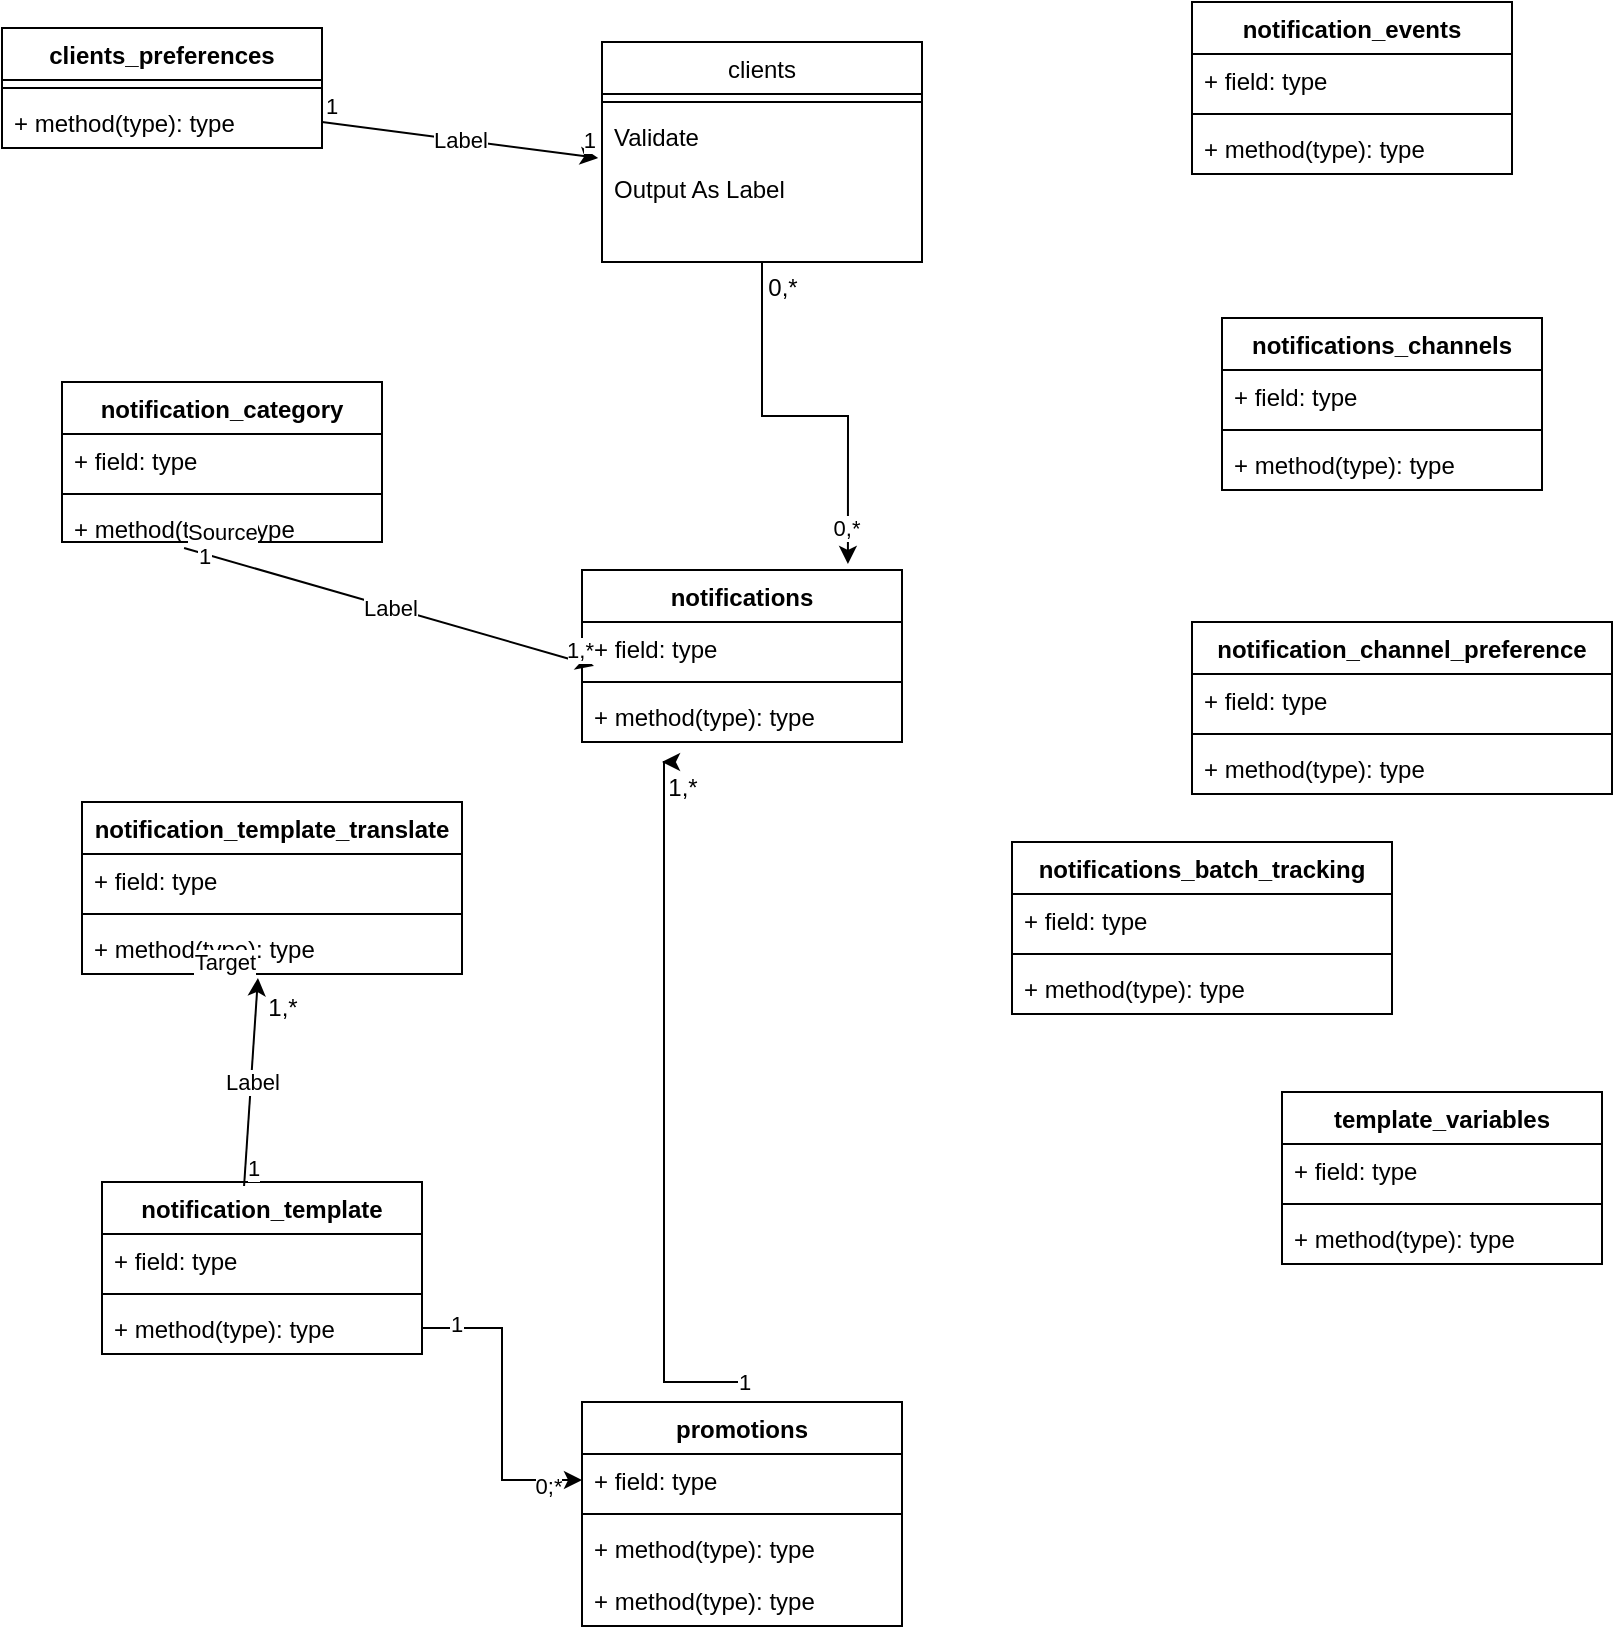 <mxfile version="26.2.2">
  <diagram id="C5RBs43oDa-KdzZeNtuy" name="Page-1">
    <mxGraphModel dx="977" dy="721" grid="1" gridSize="10" guides="1" tooltips="1" connect="1" arrows="1" fold="1" page="1" pageScale="1" pageWidth="827" pageHeight="1169" math="0" shadow="0">
      <root>
        <mxCell id="WIyWlLk6GJQsqaUBKTNV-0" />
        <mxCell id="WIyWlLk6GJQsqaUBKTNV-1" parent="WIyWlLk6GJQsqaUBKTNV-0" />
        <mxCell id="zkfFHV4jXpPFQw0GAbJ--17" value="clients" style="swimlane;fontStyle=0;align=center;verticalAlign=top;childLayout=stackLayout;horizontal=1;startSize=26;horizontalStack=0;resizeParent=1;resizeLast=0;collapsible=1;marginBottom=0;rounded=0;shadow=0;strokeWidth=1;" parent="WIyWlLk6GJQsqaUBKTNV-1" vertex="1">
          <mxGeometry x="300" y="60" width="160" height="110" as="geometry">
            <mxRectangle x="550" y="140" width="160" height="26" as="alternateBounds" />
          </mxGeometry>
        </mxCell>
        <mxCell id="zkfFHV4jXpPFQw0GAbJ--23" value="" style="line;html=1;strokeWidth=1;align=left;verticalAlign=middle;spacingTop=-1;spacingLeft=3;spacingRight=3;rotatable=0;labelPosition=right;points=[];portConstraint=eastwest;" parent="zkfFHV4jXpPFQw0GAbJ--17" vertex="1">
          <mxGeometry y="26" width="160" height="8" as="geometry" />
        </mxCell>
        <mxCell id="zkfFHV4jXpPFQw0GAbJ--24" value="Validate" style="text;align=left;verticalAlign=top;spacingLeft=4;spacingRight=4;overflow=hidden;rotatable=0;points=[[0,0.5],[1,0.5]];portConstraint=eastwest;" parent="zkfFHV4jXpPFQw0GAbJ--17" vertex="1">
          <mxGeometry y="34" width="160" height="26" as="geometry" />
        </mxCell>
        <mxCell id="zkfFHV4jXpPFQw0GAbJ--25" value="Output As Label" style="text;align=left;verticalAlign=top;spacingLeft=4;spacingRight=4;overflow=hidden;rotatable=0;points=[[0,0.5],[1,0.5]];portConstraint=eastwest;" parent="zkfFHV4jXpPFQw0GAbJ--17" vertex="1">
          <mxGeometry y="60" width="160" height="26" as="geometry" />
        </mxCell>
        <mxCell id="aik0vKRso0ptsvDauwby-0" value="clients_preferences" style="swimlane;fontStyle=1;align=center;verticalAlign=top;childLayout=stackLayout;horizontal=1;startSize=26;horizontalStack=0;resizeParent=1;resizeParentMax=0;resizeLast=0;collapsible=1;marginBottom=0;whiteSpace=wrap;html=1;" vertex="1" parent="WIyWlLk6GJQsqaUBKTNV-1">
          <mxGeometry y="53" width="160" height="60" as="geometry" />
        </mxCell>
        <mxCell id="aik0vKRso0ptsvDauwby-2" value="" style="line;strokeWidth=1;fillColor=none;align=left;verticalAlign=middle;spacingTop=-1;spacingLeft=3;spacingRight=3;rotatable=0;labelPosition=right;points=[];portConstraint=eastwest;strokeColor=inherit;" vertex="1" parent="aik0vKRso0ptsvDauwby-0">
          <mxGeometry y="26" width="160" height="8" as="geometry" />
        </mxCell>
        <mxCell id="aik0vKRso0ptsvDauwby-3" value="+ method(type): type" style="text;strokeColor=none;fillColor=none;align=left;verticalAlign=top;spacingLeft=4;spacingRight=4;overflow=hidden;rotatable=0;points=[[0,0.5],[1,0.5]];portConstraint=eastwest;whiteSpace=wrap;html=1;" vertex="1" parent="aik0vKRso0ptsvDauwby-0">
          <mxGeometry y="34" width="160" height="26" as="geometry" />
        </mxCell>
        <mxCell id="aik0vKRso0ptsvDauwby-5" value="notification_template" style="swimlane;fontStyle=1;align=center;verticalAlign=top;childLayout=stackLayout;horizontal=1;startSize=26;horizontalStack=0;resizeParent=1;resizeParentMax=0;resizeLast=0;collapsible=1;marginBottom=0;whiteSpace=wrap;html=1;" vertex="1" parent="WIyWlLk6GJQsqaUBKTNV-1">
          <mxGeometry x="50" y="630" width="160" height="86" as="geometry" />
        </mxCell>
        <mxCell id="aik0vKRso0ptsvDauwby-6" value="+ field: type" style="text;strokeColor=none;fillColor=none;align=left;verticalAlign=top;spacingLeft=4;spacingRight=4;overflow=hidden;rotatable=0;points=[[0,0.5],[1,0.5]];portConstraint=eastwest;whiteSpace=wrap;html=1;" vertex="1" parent="aik0vKRso0ptsvDauwby-5">
          <mxGeometry y="26" width="160" height="26" as="geometry" />
        </mxCell>
        <mxCell id="aik0vKRso0ptsvDauwby-7" value="" style="line;strokeWidth=1;fillColor=none;align=left;verticalAlign=middle;spacingTop=-1;spacingLeft=3;spacingRight=3;rotatable=0;labelPosition=right;points=[];portConstraint=eastwest;strokeColor=inherit;" vertex="1" parent="aik0vKRso0ptsvDauwby-5">
          <mxGeometry y="52" width="160" height="8" as="geometry" />
        </mxCell>
        <mxCell id="aik0vKRso0ptsvDauwby-8" value="+ method(type): type" style="text;strokeColor=none;fillColor=none;align=left;verticalAlign=top;spacingLeft=4;spacingRight=4;overflow=hidden;rotatable=0;points=[[0,0.5],[1,0.5]];portConstraint=eastwest;whiteSpace=wrap;html=1;" vertex="1" parent="aik0vKRso0ptsvDauwby-5">
          <mxGeometry y="60" width="160" height="26" as="geometry" />
        </mxCell>
        <mxCell id="aik0vKRso0ptsvDauwby-9" value="notification_template_translate" style="swimlane;fontStyle=1;align=center;verticalAlign=top;childLayout=stackLayout;horizontal=1;startSize=26;horizontalStack=0;resizeParent=1;resizeParentMax=0;resizeLast=0;collapsible=1;marginBottom=0;whiteSpace=wrap;html=1;" vertex="1" parent="WIyWlLk6GJQsqaUBKTNV-1">
          <mxGeometry x="40" y="440" width="190" height="86" as="geometry" />
        </mxCell>
        <mxCell id="aik0vKRso0ptsvDauwby-10" value="+ field: type" style="text;strokeColor=none;fillColor=none;align=left;verticalAlign=top;spacingLeft=4;spacingRight=4;overflow=hidden;rotatable=0;points=[[0,0.5],[1,0.5]];portConstraint=eastwest;whiteSpace=wrap;html=1;" vertex="1" parent="aik0vKRso0ptsvDauwby-9">
          <mxGeometry y="26" width="190" height="26" as="geometry" />
        </mxCell>
        <mxCell id="aik0vKRso0ptsvDauwby-11" value="" style="line;strokeWidth=1;fillColor=none;align=left;verticalAlign=middle;spacingTop=-1;spacingLeft=3;spacingRight=3;rotatable=0;labelPosition=right;points=[];portConstraint=eastwest;strokeColor=inherit;" vertex="1" parent="aik0vKRso0ptsvDauwby-9">
          <mxGeometry y="52" width="190" height="8" as="geometry" />
        </mxCell>
        <mxCell id="aik0vKRso0ptsvDauwby-12" value="+ method(type): type" style="text;strokeColor=none;fillColor=none;align=left;verticalAlign=top;spacingLeft=4;spacingRight=4;overflow=hidden;rotatable=0;points=[[0,0.5],[1,0.5]];portConstraint=eastwest;whiteSpace=wrap;html=1;" vertex="1" parent="aik0vKRso0ptsvDauwby-9">
          <mxGeometry y="60" width="190" height="26" as="geometry" />
        </mxCell>
        <mxCell id="aik0vKRso0ptsvDauwby-64" style="edgeStyle=orthogonalEdgeStyle;rounded=0;orthogonalLoop=1;jettySize=auto;html=1;" edge="1" parent="WIyWlLk6GJQsqaUBKTNV-1">
          <mxGeometry relative="1" as="geometry">
            <mxPoint x="330" y="420" as="targetPoint" />
            <mxPoint x="370" y="730" as="sourcePoint" />
            <Array as="points">
              <mxPoint x="331" y="730" />
            </Array>
          </mxGeometry>
        </mxCell>
        <mxCell id="aik0vKRso0ptsvDauwby-67" value="1" style="edgeLabel;html=1;align=center;verticalAlign=middle;resizable=0;points=[];" vertex="1" connectable="0" parent="aik0vKRso0ptsvDauwby-64">
          <mxGeometry x="-1" y="1" relative="1" as="geometry">
            <mxPoint x="1" y="-1" as="offset" />
          </mxGeometry>
        </mxCell>
        <mxCell id="aik0vKRso0ptsvDauwby-13" value="promotions" style="swimlane;fontStyle=1;align=center;verticalAlign=top;childLayout=stackLayout;horizontal=1;startSize=26;horizontalStack=0;resizeParent=1;resizeParentMax=0;resizeLast=0;collapsible=1;marginBottom=0;whiteSpace=wrap;html=1;" vertex="1" parent="WIyWlLk6GJQsqaUBKTNV-1">
          <mxGeometry x="290" y="740" width="160" height="112" as="geometry" />
        </mxCell>
        <mxCell id="aik0vKRso0ptsvDauwby-14" value="+ field: type" style="text;strokeColor=none;fillColor=none;align=left;verticalAlign=top;spacingLeft=4;spacingRight=4;overflow=hidden;rotatable=0;points=[[0,0.5],[1,0.5]];portConstraint=eastwest;whiteSpace=wrap;html=1;" vertex="1" parent="aik0vKRso0ptsvDauwby-13">
          <mxGeometry y="26" width="160" height="26" as="geometry" />
        </mxCell>
        <mxCell id="aik0vKRso0ptsvDauwby-15" value="" style="line;strokeWidth=1;fillColor=none;align=left;verticalAlign=middle;spacingTop=-1;spacingLeft=3;spacingRight=3;rotatable=0;labelPosition=right;points=[];portConstraint=eastwest;strokeColor=inherit;" vertex="1" parent="aik0vKRso0ptsvDauwby-13">
          <mxGeometry y="52" width="160" height="8" as="geometry" />
        </mxCell>
        <mxCell id="aik0vKRso0ptsvDauwby-16" value="+ method(type): type" style="text;strokeColor=none;fillColor=none;align=left;verticalAlign=top;spacingLeft=4;spacingRight=4;overflow=hidden;rotatable=0;points=[[0,0.5],[1,0.5]];portConstraint=eastwest;whiteSpace=wrap;html=1;" vertex="1" parent="aik0vKRso0ptsvDauwby-13">
          <mxGeometry y="60" width="160" height="26" as="geometry" />
        </mxCell>
        <mxCell id="aik0vKRso0ptsvDauwby-62" value="+ method(type): type" style="text;strokeColor=none;fillColor=none;align=left;verticalAlign=top;spacingLeft=4;spacingRight=4;overflow=hidden;rotatable=0;points=[[0,0.5],[1,0.5]];portConstraint=eastwest;whiteSpace=wrap;html=1;" vertex="1" parent="aik0vKRso0ptsvDauwby-13">
          <mxGeometry y="86" width="160" height="26" as="geometry" />
        </mxCell>
        <mxCell id="aik0vKRso0ptsvDauwby-17" value="notifications" style="swimlane;fontStyle=1;align=center;verticalAlign=top;childLayout=stackLayout;horizontal=1;startSize=26;horizontalStack=0;resizeParent=1;resizeParentMax=0;resizeLast=0;collapsible=1;marginBottom=0;whiteSpace=wrap;html=1;" vertex="1" parent="WIyWlLk6GJQsqaUBKTNV-1">
          <mxGeometry x="290" y="324" width="160" height="86" as="geometry" />
        </mxCell>
        <mxCell id="aik0vKRso0ptsvDauwby-18" value="+ field: type" style="text;strokeColor=none;fillColor=none;align=left;verticalAlign=top;spacingLeft=4;spacingRight=4;overflow=hidden;rotatable=0;points=[[0,0.5],[1,0.5]];portConstraint=eastwest;whiteSpace=wrap;html=1;" vertex="1" parent="aik0vKRso0ptsvDauwby-17">
          <mxGeometry y="26" width="160" height="26" as="geometry" />
        </mxCell>
        <mxCell id="aik0vKRso0ptsvDauwby-19" value="" style="line;strokeWidth=1;fillColor=none;align=left;verticalAlign=middle;spacingTop=-1;spacingLeft=3;spacingRight=3;rotatable=0;labelPosition=right;points=[];portConstraint=eastwest;strokeColor=inherit;" vertex="1" parent="aik0vKRso0ptsvDauwby-17">
          <mxGeometry y="52" width="160" height="8" as="geometry" />
        </mxCell>
        <mxCell id="aik0vKRso0ptsvDauwby-20" value="+ method(type): type" style="text;strokeColor=none;fillColor=none;align=left;verticalAlign=top;spacingLeft=4;spacingRight=4;overflow=hidden;rotatable=0;points=[[0,0.5],[1,0.5]];portConstraint=eastwest;whiteSpace=wrap;html=1;" vertex="1" parent="aik0vKRso0ptsvDauwby-17">
          <mxGeometry y="60" width="160" height="26" as="geometry" />
        </mxCell>
        <mxCell id="aik0vKRso0ptsvDauwby-21" value="notification_category" style="swimlane;fontStyle=1;align=center;verticalAlign=top;childLayout=stackLayout;horizontal=1;startSize=26;horizontalStack=0;resizeParent=1;resizeParentMax=0;resizeLast=0;collapsible=1;marginBottom=0;whiteSpace=wrap;html=1;" vertex="1" parent="WIyWlLk6GJQsqaUBKTNV-1">
          <mxGeometry x="30" y="230" width="160" height="80" as="geometry" />
        </mxCell>
        <mxCell id="aik0vKRso0ptsvDauwby-22" value="+ field: type" style="text;strokeColor=none;fillColor=none;align=left;verticalAlign=top;spacingLeft=4;spacingRight=4;overflow=hidden;rotatable=0;points=[[0,0.5],[1,0.5]];portConstraint=eastwest;whiteSpace=wrap;html=1;" vertex="1" parent="aik0vKRso0ptsvDauwby-21">
          <mxGeometry y="26" width="160" height="26" as="geometry" />
        </mxCell>
        <mxCell id="aik0vKRso0ptsvDauwby-23" value="" style="line;strokeWidth=1;fillColor=none;align=left;verticalAlign=middle;spacingTop=-1;spacingLeft=3;spacingRight=3;rotatable=0;labelPosition=right;points=[];portConstraint=eastwest;strokeColor=inherit;" vertex="1" parent="aik0vKRso0ptsvDauwby-21">
          <mxGeometry y="52" width="160" height="8" as="geometry" />
        </mxCell>
        <mxCell id="aik0vKRso0ptsvDauwby-24" value="+ method(type): type" style="text;strokeColor=none;fillColor=none;align=left;verticalAlign=top;spacingLeft=4;spacingRight=4;overflow=hidden;rotatable=0;points=[[0,0.5],[1,0.5]];portConstraint=eastwest;whiteSpace=wrap;html=1;" vertex="1" parent="aik0vKRso0ptsvDauwby-21">
          <mxGeometry y="60" width="160" height="20" as="geometry" />
        </mxCell>
        <mxCell id="aik0vKRso0ptsvDauwby-25" value="notifications_channels" style="swimlane;fontStyle=1;align=center;verticalAlign=top;childLayout=stackLayout;horizontal=1;startSize=26;horizontalStack=0;resizeParent=1;resizeParentMax=0;resizeLast=0;collapsible=1;marginBottom=0;whiteSpace=wrap;html=1;" vertex="1" parent="WIyWlLk6GJQsqaUBKTNV-1">
          <mxGeometry x="610" y="198" width="160" height="86" as="geometry" />
        </mxCell>
        <mxCell id="aik0vKRso0ptsvDauwby-26" value="+ field: type" style="text;strokeColor=none;fillColor=none;align=left;verticalAlign=top;spacingLeft=4;spacingRight=4;overflow=hidden;rotatable=0;points=[[0,0.5],[1,0.5]];portConstraint=eastwest;whiteSpace=wrap;html=1;" vertex="1" parent="aik0vKRso0ptsvDauwby-25">
          <mxGeometry y="26" width="160" height="26" as="geometry" />
        </mxCell>
        <mxCell id="aik0vKRso0ptsvDauwby-27" value="" style="line;strokeWidth=1;fillColor=none;align=left;verticalAlign=middle;spacingTop=-1;spacingLeft=3;spacingRight=3;rotatable=0;labelPosition=right;points=[];portConstraint=eastwest;strokeColor=inherit;" vertex="1" parent="aik0vKRso0ptsvDauwby-25">
          <mxGeometry y="52" width="160" height="8" as="geometry" />
        </mxCell>
        <mxCell id="aik0vKRso0ptsvDauwby-28" value="+ method(type): type" style="text;strokeColor=none;fillColor=none;align=left;verticalAlign=top;spacingLeft=4;spacingRight=4;overflow=hidden;rotatable=0;points=[[0,0.5],[1,0.5]];portConstraint=eastwest;whiteSpace=wrap;html=1;" vertex="1" parent="aik0vKRso0ptsvDauwby-25">
          <mxGeometry y="60" width="160" height="26" as="geometry" />
        </mxCell>
        <mxCell id="aik0vKRso0ptsvDauwby-29" value="notification_channel_preference" style="swimlane;fontStyle=1;align=center;verticalAlign=top;childLayout=stackLayout;horizontal=1;startSize=26;horizontalStack=0;resizeParent=1;resizeParentMax=0;resizeLast=0;collapsible=1;marginBottom=0;whiteSpace=wrap;html=1;" vertex="1" parent="WIyWlLk6GJQsqaUBKTNV-1">
          <mxGeometry x="595" y="350" width="210" height="86" as="geometry" />
        </mxCell>
        <mxCell id="aik0vKRso0ptsvDauwby-30" value="+ field: type" style="text;strokeColor=none;fillColor=none;align=left;verticalAlign=top;spacingLeft=4;spacingRight=4;overflow=hidden;rotatable=0;points=[[0,0.5],[1,0.5]];portConstraint=eastwest;whiteSpace=wrap;html=1;" vertex="1" parent="aik0vKRso0ptsvDauwby-29">
          <mxGeometry y="26" width="210" height="26" as="geometry" />
        </mxCell>
        <mxCell id="aik0vKRso0ptsvDauwby-31" value="" style="line;strokeWidth=1;fillColor=none;align=left;verticalAlign=middle;spacingTop=-1;spacingLeft=3;spacingRight=3;rotatable=0;labelPosition=right;points=[];portConstraint=eastwest;strokeColor=inherit;" vertex="1" parent="aik0vKRso0ptsvDauwby-29">
          <mxGeometry y="52" width="210" height="8" as="geometry" />
        </mxCell>
        <mxCell id="aik0vKRso0ptsvDauwby-32" value="+ method(type): type" style="text;strokeColor=none;fillColor=none;align=left;verticalAlign=top;spacingLeft=4;spacingRight=4;overflow=hidden;rotatable=0;points=[[0,0.5],[1,0.5]];portConstraint=eastwest;whiteSpace=wrap;html=1;" vertex="1" parent="aik0vKRso0ptsvDauwby-29">
          <mxGeometry y="60" width="210" height="26" as="geometry" />
        </mxCell>
        <mxCell id="aik0vKRso0ptsvDauwby-33" value="notifications_batch_tracking" style="swimlane;fontStyle=1;align=center;verticalAlign=top;childLayout=stackLayout;horizontal=1;startSize=26;horizontalStack=0;resizeParent=1;resizeParentMax=0;resizeLast=0;collapsible=1;marginBottom=0;whiteSpace=wrap;html=1;" vertex="1" parent="WIyWlLk6GJQsqaUBKTNV-1">
          <mxGeometry x="505" y="460" width="190" height="86" as="geometry" />
        </mxCell>
        <mxCell id="aik0vKRso0ptsvDauwby-34" value="+ field: type" style="text;strokeColor=none;fillColor=none;align=left;verticalAlign=top;spacingLeft=4;spacingRight=4;overflow=hidden;rotatable=0;points=[[0,0.5],[1,0.5]];portConstraint=eastwest;whiteSpace=wrap;html=1;" vertex="1" parent="aik0vKRso0ptsvDauwby-33">
          <mxGeometry y="26" width="190" height="26" as="geometry" />
        </mxCell>
        <mxCell id="aik0vKRso0ptsvDauwby-35" value="" style="line;strokeWidth=1;fillColor=none;align=left;verticalAlign=middle;spacingTop=-1;spacingLeft=3;spacingRight=3;rotatable=0;labelPosition=right;points=[];portConstraint=eastwest;strokeColor=inherit;" vertex="1" parent="aik0vKRso0ptsvDauwby-33">
          <mxGeometry y="52" width="190" height="8" as="geometry" />
        </mxCell>
        <mxCell id="aik0vKRso0ptsvDauwby-36" value="+ method(type): type" style="text;strokeColor=none;fillColor=none;align=left;verticalAlign=top;spacingLeft=4;spacingRight=4;overflow=hidden;rotatable=0;points=[[0,0.5],[1,0.5]];portConstraint=eastwest;whiteSpace=wrap;html=1;" vertex="1" parent="aik0vKRso0ptsvDauwby-33">
          <mxGeometry y="60" width="190" height="26" as="geometry" />
        </mxCell>
        <mxCell id="aik0vKRso0ptsvDauwby-37" value="&lt;strong&gt;notification_events&lt;/strong&gt;" style="swimlane;fontStyle=1;align=center;verticalAlign=top;childLayout=stackLayout;horizontal=1;startSize=26;horizontalStack=0;resizeParent=1;resizeParentMax=0;resizeLast=0;collapsible=1;marginBottom=0;whiteSpace=wrap;html=1;" vertex="1" parent="WIyWlLk6GJQsqaUBKTNV-1">
          <mxGeometry x="595" y="40" width="160" height="86" as="geometry" />
        </mxCell>
        <mxCell id="aik0vKRso0ptsvDauwby-38" value="+ field: type" style="text;strokeColor=none;fillColor=none;align=left;verticalAlign=top;spacingLeft=4;spacingRight=4;overflow=hidden;rotatable=0;points=[[0,0.5],[1,0.5]];portConstraint=eastwest;whiteSpace=wrap;html=1;" vertex="1" parent="aik0vKRso0ptsvDauwby-37">
          <mxGeometry y="26" width="160" height="26" as="geometry" />
        </mxCell>
        <mxCell id="aik0vKRso0ptsvDauwby-39" value="" style="line;strokeWidth=1;fillColor=none;align=left;verticalAlign=middle;spacingTop=-1;spacingLeft=3;spacingRight=3;rotatable=0;labelPosition=right;points=[];portConstraint=eastwest;strokeColor=inherit;" vertex="1" parent="aik0vKRso0ptsvDauwby-37">
          <mxGeometry y="52" width="160" height="8" as="geometry" />
        </mxCell>
        <mxCell id="aik0vKRso0ptsvDauwby-40" value="+ method(type): type" style="text;strokeColor=none;fillColor=none;align=left;verticalAlign=top;spacingLeft=4;spacingRight=4;overflow=hidden;rotatable=0;points=[[0,0.5],[1,0.5]];portConstraint=eastwest;whiteSpace=wrap;html=1;" vertex="1" parent="aik0vKRso0ptsvDauwby-37">
          <mxGeometry y="60" width="160" height="26" as="geometry" />
        </mxCell>
        <mxCell id="aik0vKRso0ptsvDauwby-41" value="template_variables" style="swimlane;fontStyle=1;align=center;verticalAlign=top;childLayout=stackLayout;horizontal=1;startSize=26;horizontalStack=0;resizeParent=1;resizeParentMax=0;resizeLast=0;collapsible=1;marginBottom=0;whiteSpace=wrap;html=1;" vertex="1" parent="WIyWlLk6GJQsqaUBKTNV-1">
          <mxGeometry x="640" y="585" width="160" height="86" as="geometry" />
        </mxCell>
        <mxCell id="aik0vKRso0ptsvDauwby-42" value="+ field: type" style="text;strokeColor=none;fillColor=none;align=left;verticalAlign=top;spacingLeft=4;spacingRight=4;overflow=hidden;rotatable=0;points=[[0,0.5],[1,0.5]];portConstraint=eastwest;whiteSpace=wrap;html=1;" vertex="1" parent="aik0vKRso0ptsvDauwby-41">
          <mxGeometry y="26" width="160" height="26" as="geometry" />
        </mxCell>
        <mxCell id="aik0vKRso0ptsvDauwby-43" value="" style="line;strokeWidth=1;fillColor=none;align=left;verticalAlign=middle;spacingTop=-1;spacingLeft=3;spacingRight=3;rotatable=0;labelPosition=right;points=[];portConstraint=eastwest;strokeColor=inherit;" vertex="1" parent="aik0vKRso0ptsvDauwby-41">
          <mxGeometry y="52" width="160" height="8" as="geometry" />
        </mxCell>
        <mxCell id="aik0vKRso0ptsvDauwby-44" value="+ method(type): type" style="text;strokeColor=none;fillColor=none;align=left;verticalAlign=top;spacingLeft=4;spacingRight=4;overflow=hidden;rotatable=0;points=[[0,0.5],[1,0.5]];portConstraint=eastwest;whiteSpace=wrap;html=1;" vertex="1" parent="aik0vKRso0ptsvDauwby-41">
          <mxGeometry y="60" width="160" height="26" as="geometry" />
        </mxCell>
        <mxCell id="aik0vKRso0ptsvDauwby-45" value="" style="endArrow=classic;html=1;rounded=0;exitX=0.369;exitY=1.15;exitDx=0;exitDy=0;exitPerimeter=0;entryX=0.025;entryY=0.846;entryDx=0;entryDy=0;entryPerimeter=0;" edge="1" parent="WIyWlLk6GJQsqaUBKTNV-1">
          <mxGeometry relative="1" as="geometry">
            <mxPoint x="91.04" y="313" as="sourcePoint" />
            <mxPoint x="296" y="371.996" as="targetPoint" />
          </mxGeometry>
        </mxCell>
        <mxCell id="aik0vKRso0ptsvDauwby-46" value="Label" style="edgeLabel;resizable=0;html=1;;align=center;verticalAlign=middle;" connectable="0" vertex="1" parent="aik0vKRso0ptsvDauwby-45">
          <mxGeometry relative="1" as="geometry" />
        </mxCell>
        <mxCell id="aik0vKRso0ptsvDauwby-47" value="Source" style="edgeLabel;resizable=0;html=1;;align=left;verticalAlign=bottom;" connectable="0" vertex="1" parent="aik0vKRso0ptsvDauwby-45">
          <mxGeometry x="-1" relative="1" as="geometry" />
        </mxCell>
        <mxCell id="aik0vKRso0ptsvDauwby-48" value="1,*" style="edgeLabel;resizable=0;html=1;;align=right;verticalAlign=bottom;" connectable="0" vertex="1" parent="aik0vKRso0ptsvDauwby-45">
          <mxGeometry x="1" relative="1" as="geometry" />
        </mxCell>
        <mxCell id="aik0vKRso0ptsvDauwby-50" value="1" style="edgeLabel;html=1;align=center;verticalAlign=middle;resizable=0;points=[];" vertex="1" connectable="0" parent="aik0vKRso0ptsvDauwby-45">
          <mxGeometry x="-0.9" y="-1" relative="1" as="geometry">
            <mxPoint as="offset" />
          </mxGeometry>
        </mxCell>
        <mxCell id="aik0vKRso0ptsvDauwby-51" value="" style="endArrow=classic;html=1;rounded=0;exitX=0.444;exitY=0.023;exitDx=0;exitDy=0;exitPerimeter=0;entryX=0.463;entryY=1.077;entryDx=0;entryDy=0;entryPerimeter=0;" edge="1" parent="WIyWlLk6GJQsqaUBKTNV-1" source="aik0vKRso0ptsvDauwby-5" target="aik0vKRso0ptsvDauwby-12">
          <mxGeometry relative="1" as="geometry">
            <mxPoint x="110" y="580" as="sourcePoint" />
            <mxPoint x="230" y="570" as="targetPoint" />
          </mxGeometry>
        </mxCell>
        <mxCell id="aik0vKRso0ptsvDauwby-52" value="Label" style="edgeLabel;resizable=0;html=1;;align=center;verticalAlign=middle;" connectable="0" vertex="1" parent="aik0vKRso0ptsvDauwby-51">
          <mxGeometry relative="1" as="geometry" />
        </mxCell>
        <mxCell id="aik0vKRso0ptsvDauwby-53" value="1" style="edgeLabel;resizable=0;html=1;;align=left;verticalAlign=bottom;" connectable="0" vertex="1" parent="aik0vKRso0ptsvDauwby-51">
          <mxGeometry x="-1" relative="1" as="geometry" />
        </mxCell>
        <mxCell id="aik0vKRso0ptsvDauwby-54" value="Target" style="edgeLabel;resizable=0;html=1;;align=right;verticalAlign=bottom;" connectable="0" vertex="1" parent="aik0vKRso0ptsvDauwby-51">
          <mxGeometry x="1" relative="1" as="geometry" />
        </mxCell>
        <mxCell id="aik0vKRso0ptsvDauwby-55" value="1,*" style="text;html=1;align=center;verticalAlign=middle;resizable=0;points=[];autosize=1;strokeColor=none;fillColor=none;" vertex="1" parent="WIyWlLk6GJQsqaUBKTNV-1">
          <mxGeometry x="120" y="528" width="40" height="30" as="geometry" />
        </mxCell>
        <mxCell id="aik0vKRso0ptsvDauwby-56" value="" style="endArrow=classic;html=1;rounded=0;entryX=-0.012;entryY=-0.077;entryDx=0;entryDy=0;entryPerimeter=0;" edge="1" parent="WIyWlLk6GJQsqaUBKTNV-1" target="zkfFHV4jXpPFQw0GAbJ--25">
          <mxGeometry relative="1" as="geometry">
            <mxPoint x="160" y="100" as="sourcePoint" />
            <mxPoint x="320" y="100" as="targetPoint" />
          </mxGeometry>
        </mxCell>
        <mxCell id="aik0vKRso0ptsvDauwby-57" value="Label" style="edgeLabel;resizable=0;html=1;;align=center;verticalAlign=middle;" connectable="0" vertex="1" parent="aik0vKRso0ptsvDauwby-56">
          <mxGeometry relative="1" as="geometry" />
        </mxCell>
        <mxCell id="aik0vKRso0ptsvDauwby-58" value="1" style="edgeLabel;resizable=0;html=1;;align=left;verticalAlign=bottom;" connectable="0" vertex="1" parent="aik0vKRso0ptsvDauwby-56">
          <mxGeometry x="-1" relative="1" as="geometry" />
        </mxCell>
        <mxCell id="aik0vKRso0ptsvDauwby-59" value="1" style="edgeLabel;resizable=0;html=1;;align=right;verticalAlign=bottom;" connectable="0" vertex="1" parent="aik0vKRso0ptsvDauwby-56">
          <mxGeometry x="1" relative="1" as="geometry" />
        </mxCell>
        <mxCell id="aik0vKRso0ptsvDauwby-60" style="edgeStyle=orthogonalEdgeStyle;rounded=0;orthogonalLoop=1;jettySize=auto;html=1;exitX=1;exitY=0.5;exitDx=0;exitDy=0;entryX=0;entryY=0.5;entryDx=0;entryDy=0;" edge="1" parent="WIyWlLk6GJQsqaUBKTNV-1" source="aik0vKRso0ptsvDauwby-8" target="aik0vKRso0ptsvDauwby-14">
          <mxGeometry relative="1" as="geometry" />
        </mxCell>
        <mxCell id="aik0vKRso0ptsvDauwby-61" value="0;*" style="edgeLabel;html=1;align=center;verticalAlign=middle;resizable=0;points=[];" vertex="1" connectable="0" parent="aik0vKRso0ptsvDauwby-60">
          <mxGeometry x="0.782" y="-3" relative="1" as="geometry">
            <mxPoint as="offset" />
          </mxGeometry>
        </mxCell>
        <mxCell id="aik0vKRso0ptsvDauwby-63" value="1" style="edgeLabel;html=1;align=center;verticalAlign=middle;resizable=0;points=[];" vertex="1" connectable="0" parent="aik0vKRso0ptsvDauwby-60">
          <mxGeometry x="-0.782" y="2" relative="1" as="geometry">
            <mxPoint as="offset" />
          </mxGeometry>
        </mxCell>
        <mxCell id="aik0vKRso0ptsvDauwby-65" value="1,*" style="text;html=1;align=center;verticalAlign=middle;resizable=0;points=[];autosize=1;strokeColor=none;fillColor=none;" vertex="1" parent="WIyWlLk6GJQsqaUBKTNV-1">
          <mxGeometry x="320" y="418" width="40" height="30" as="geometry" />
        </mxCell>
        <mxCell id="aik0vKRso0ptsvDauwby-68" style="edgeStyle=orthogonalEdgeStyle;rounded=0;orthogonalLoop=1;jettySize=auto;html=1;exitX=0.5;exitY=1;exitDx=0;exitDy=0;entryX=0.831;entryY=-0.035;entryDx=0;entryDy=0;entryPerimeter=0;" edge="1" parent="WIyWlLk6GJQsqaUBKTNV-1" source="zkfFHV4jXpPFQw0GAbJ--17" target="aik0vKRso0ptsvDauwby-17">
          <mxGeometry relative="1" as="geometry" />
        </mxCell>
        <mxCell id="aik0vKRso0ptsvDauwby-69" value="0,*" style="edgeLabel;html=1;align=center;verticalAlign=middle;resizable=0;points=[];" vertex="1" connectable="0" parent="aik0vKRso0ptsvDauwby-68">
          <mxGeometry x="0.815" y="-1" relative="1" as="geometry">
            <mxPoint as="offset" />
          </mxGeometry>
        </mxCell>
        <mxCell id="aik0vKRso0ptsvDauwby-70" value="0,*" style="text;html=1;align=center;verticalAlign=middle;resizable=0;points=[];autosize=1;strokeColor=none;fillColor=none;" vertex="1" parent="WIyWlLk6GJQsqaUBKTNV-1">
          <mxGeometry x="370" y="168" width="40" height="30" as="geometry" />
        </mxCell>
      </root>
    </mxGraphModel>
  </diagram>
</mxfile>
